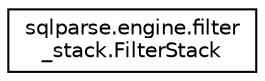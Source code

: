 digraph "Graphical Class Hierarchy"
{
 // LATEX_PDF_SIZE
  edge [fontname="Helvetica",fontsize="10",labelfontname="Helvetica",labelfontsize="10"];
  node [fontname="Helvetica",fontsize="10",shape=record];
  rankdir="LR";
  Node0 [label="sqlparse.engine.filter\l_stack.FilterStack",height=0.2,width=0.4,color="black", fillcolor="white", style="filled",URL="$classsqlparse_1_1engine_1_1filter__stack_1_1_filter_stack.html",tooltip=" "];
}

